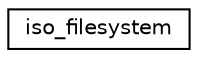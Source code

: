 digraph "Graphical Class Hierarchy"
{
 // LATEX_PDF_SIZE
  edge [fontname="Helvetica",fontsize="10",labelfontname="Helvetica",labelfontsize="10"];
  node [fontname="Helvetica",fontsize="10",shape=record];
  rankdir="LR";
  Node0 [label="iso_filesystem",height=0.2,width=0.4,color="black", fillcolor="white", style="filled",URL="$classiso__filesystem.html",tooltip="Layer for reading Theme Hospital files out of an .iso disk image."];
}
